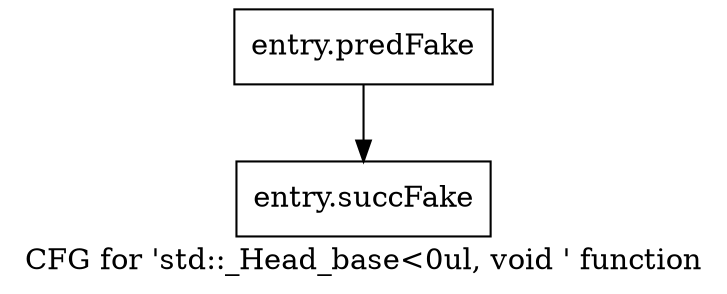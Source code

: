 digraph "CFG for 'std::_Head_base\<0ul, void ' function" {
	label="CFG for 'std::_Head_base\<0ul, void ' function";

	Node0x57ae4c0 [shape=record,filename="",linenumber="",label="{entry.predFake}"];
	Node0x57ae4c0 -> Node0x59045d0[ callList="" memoryops="" filename="/tools/Xilinx/Vitis_HLS/2023.1/tps/lnx64/gcc-8.3.0/lib/gcc/x86_64-pc-linux-gnu/8.3.0/../../../../include/c++/8.3.0/tuple" execusionnum="2"];
	Node0x59045d0 [shape=record,filename="/tools/Xilinx/Vitis_HLS/2023.1/tps/lnx64/gcc-8.3.0/lib/gcc/x86_64-pc-linux-gnu/8.3.0/../../../../include/c++/8.3.0/tuple",linenumber="160",label="{entry.succFake}"];
}
